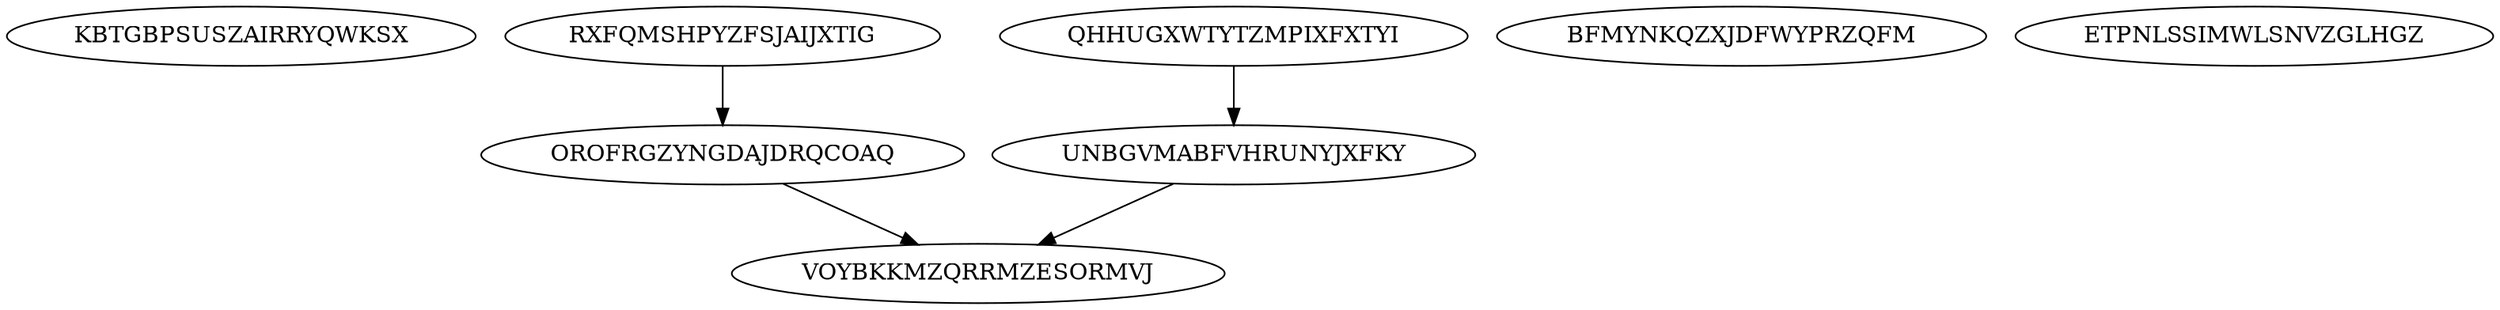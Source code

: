 digraph "N8M4" {
	KBTGBPSUSZAIRRYQWKSX			[Weight=13, Start=0, Processor=1];
	RXFQMSHPYZFSJAIJXTIG			[Weight=19, Start=0, Processor=2];
	BFMYNKQZXJDFWYPRZQFM			[Weight=18, Start=19, Processor=2];
	OROFRGZYNGDAJDRQCOAQ			[Weight=10, Start=35, Processor=3];
	QHHUGXWTYTZMPIXFXTYI			[Weight=19, Start=0, Processor=3];
	UNBGVMABFVHRUNYJXFKY			[Weight=16, Start=19, Processor=3];
	VOYBKKMZQRRMZESORMVJ			[Weight=12, Start=45, Processor=3];
	ETPNLSSIMWLSNVZGLHGZ			[Weight=12, Start=0, Processor=4];
	RXFQMSHPYZFSJAIJXTIG -> OROFRGZYNGDAJDRQCOAQ		[Weight=10];
	OROFRGZYNGDAJDRQCOAQ -> VOYBKKMZQRRMZESORMVJ		[Weight=16];
	QHHUGXWTYTZMPIXFXTYI -> UNBGVMABFVHRUNYJXFKY		[Weight=15];
	UNBGVMABFVHRUNYJXFKY -> VOYBKKMZQRRMZESORMVJ		[Weight=11];
}

